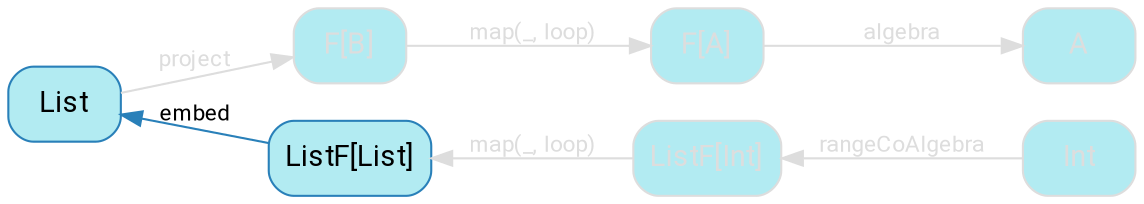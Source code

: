 digraph {
    bgcolor=transparent
    splines=false
    rankdir=LR
    rank=same

    // Default theme: disabled
    node[shape="rectangle" style="rounded,filled" color="#dddddd" fillcolor="#b2ebf2" fontcolor="#dddddd" fontname="Segoe UI,Roboto,Helvetica,Arial,sans-serif"]
    edge [color="#dddddd" fontcolor="#dddddd" fontname="Segoe UI,Roboto,Helvetica,Arial,sans-serif" fontsize=11]

    List[color="#2980B9" fillcolor="#b2ebf2" fontcolor="#000000"]

    subgraph FB_graph {
        anaFB[label="ListF[List]" color="#2980B9" fillcolor="#b2ebf2" fontcolor="#000000"]
        cataFB[label="F[B]"]
    }

    subgraph FA_graph {
        anaFA[label="ListF[Int]"]
        cataFA[label="F[A]"]
    }

    subgraph A_graph {
        anaA[label=Int]
        cataA[label=A]
    }

    List   -> cataFB[label=project]
    cataFB -> cataFA[label="map(_, loop)"]
    cataFA -> cataA[label=algebra]

    anaA  -> anaFA[label=rangeCoAlgebra]
    anaFA -> anaFB[label="map(_, loop)"]
    anaFB -> List[label=embed color="#2980B9" fontcolor="#000000"]

}
